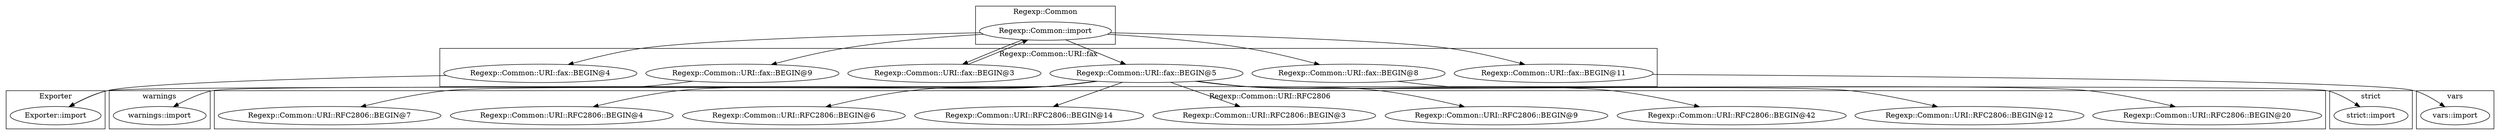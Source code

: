 digraph {
graph [overlap=false]
subgraph cluster_warnings {
	label="warnings";
	"warnings::import";
}
subgraph cluster_Regexp_Common_URI_RFC2806 {
	label="Regexp::Common::URI::RFC2806";
	"Regexp::Common::URI::RFC2806::BEGIN@7";
	"Regexp::Common::URI::RFC2806::BEGIN@20";
	"Regexp::Common::URI::RFC2806::BEGIN@12";
	"Regexp::Common::URI::RFC2806::BEGIN@42";
	"Regexp::Common::URI::RFC2806::BEGIN@9";
	"Regexp::Common::URI::RFC2806::BEGIN@3";
	"Regexp::Common::URI::RFC2806::BEGIN@14";
	"Regexp::Common::URI::RFC2806::BEGIN@6";
	"Regexp::Common::URI::RFC2806::BEGIN@4";
}
subgraph cluster_vars {
	label="vars";
	"vars::import";
}
subgraph cluster_strict {
	label="strict";
	"strict::import";
}
subgraph cluster_Regexp_Common_URI_fax {
	label="Regexp::Common::URI::fax";
	"Regexp::Common::URI::fax::BEGIN@4";
	"Regexp::Common::URI::fax::BEGIN@9";
	"Regexp::Common::URI::fax::BEGIN@5";
	"Regexp::Common::URI::fax::BEGIN@3";
	"Regexp::Common::URI::fax::BEGIN@8";
	"Regexp::Common::URI::fax::BEGIN@11";
}
subgraph cluster_Regexp_Common {
	label="Regexp::Common";
	"Regexp::Common::import";
}
subgraph cluster_Exporter {
	label="Exporter";
	"Exporter::import";
}
"Regexp::Common::URI::fax::BEGIN@5" -> "Regexp::Common::URI::RFC2806::BEGIN@7";
"Regexp::Common::URI::fax::BEGIN@5" -> "Regexp::Common::URI::RFC2806::BEGIN@4";
"Regexp::Common::URI::fax::BEGIN@3" -> "Regexp::Common::import";
"Regexp::Common::URI::fax::BEGIN@5" -> "Regexp::Common::URI::RFC2806::BEGIN@9";
"Regexp::Common::URI::fax::BEGIN@4" -> "Exporter::import";
"Regexp::Common::URI::fax::BEGIN@5" -> "Exporter::import";
"Regexp::Common::import" -> "Regexp::Common::URI::fax::BEGIN@8";
"Regexp::Common::URI::fax::BEGIN@5" -> "Regexp::Common::URI::RFC2806::BEGIN@12";
"Regexp::Common::import" -> "Regexp::Common::URI::fax::BEGIN@3";
"Regexp::Common::URI::fax::BEGIN@9" -> "warnings::import";
"Regexp::Common::URI::fax::BEGIN@5" -> "Regexp::Common::URI::RFC2806::BEGIN@42";
"Regexp::Common::URI::fax::BEGIN@5" -> "Regexp::Common::URI::RFC2806::BEGIN@3";
"Regexp::Common::URI::fax::BEGIN@5" -> "Regexp::Common::URI::RFC2806::BEGIN@20";
"Regexp::Common::import" -> "Regexp::Common::URI::fax::BEGIN@9";
"Regexp::Common::URI::fax::BEGIN@11" -> "vars::import";
"Regexp::Common::URI::fax::BEGIN@5" -> "Regexp::Common::URI::RFC2806::BEGIN@14";
"Regexp::Common::import" -> "Regexp::Common::URI::fax::BEGIN@4";
"Regexp::Common::import" -> "Regexp::Common::URI::fax::BEGIN@5";
"Regexp::Common::import" -> "Regexp::Common::URI::fax::BEGIN@11";
"Regexp::Common::URI::fax::BEGIN@5" -> "Regexp::Common::URI::RFC2806::BEGIN@6";
"Regexp::Common::URI::fax::BEGIN@8" -> "strict::import";
}
